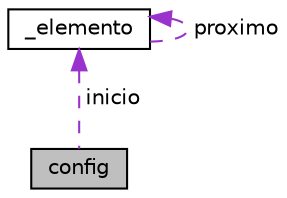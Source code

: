 digraph "config"
{
  edge [fontname="Helvetica",fontsize="10",labelfontname="Helvetica",labelfontsize="10"];
  node [fontname="Helvetica",fontsize="10",shape=record];
  Node1 [label="config",height=0.2,width=0.4,color="black", fillcolor="grey75", style="filled" fontcolor="black"];
  Node2 -> Node1 [dir="back",color="darkorchid3",fontsize="10",style="dashed",label=" inicio" ,fontname="Helvetica"];
  Node2 [label="_elemento",height=0.2,width=0.4,color="black", fillcolor="white", style="filled",URL="$struct__elemento.html"];
  Node2 -> Node2 [dir="back",color="darkorchid3",fontsize="10",style="dashed",label=" proximo" ,fontname="Helvetica"];
}
